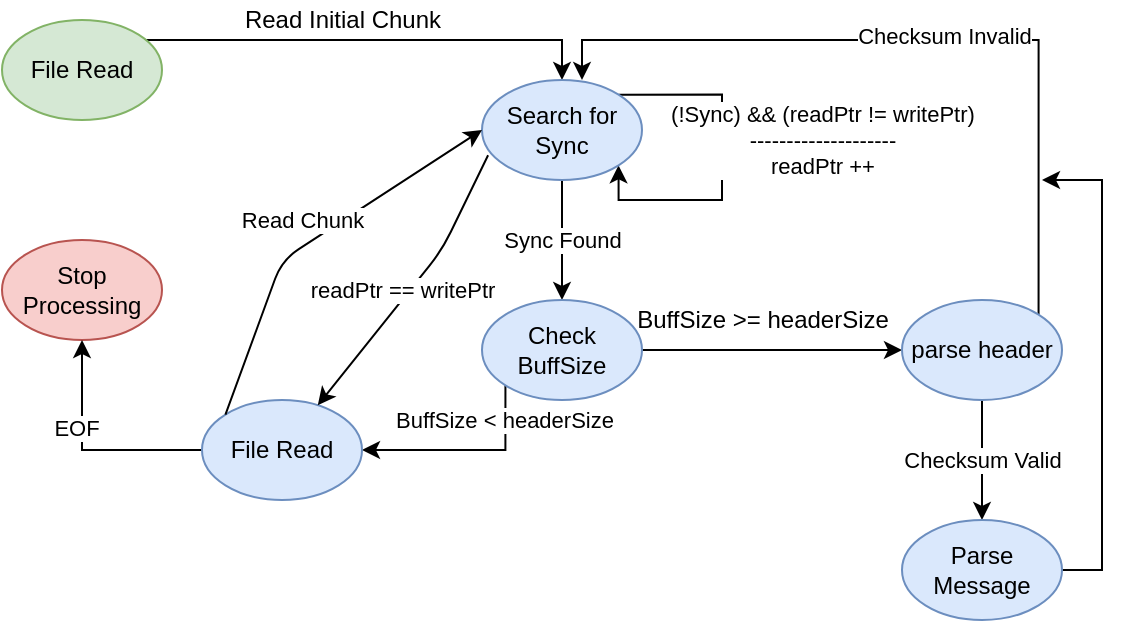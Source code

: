 <mxfile version="13.5.7" type="device"><diagram id="yuf2krELHWIQqWLZNlPm" name="Page-1"><mxGraphModel dx="813" dy="470" grid="1" gridSize="10" guides="1" tooltips="1" connect="1" arrows="1" fold="1" page="1" pageScale="1" pageWidth="850" pageHeight="1100" math="0" shadow="0"><root><mxCell id="0"/><mxCell id="1" parent="0"/><mxCell id="pee52xQygHnqUIQcrmH5-11" style="edgeStyle=orthogonalEdgeStyle;rounded=0;orthogonalLoop=1;jettySize=auto;html=1;exitX=1;exitY=0;exitDx=0;exitDy=0;" edge="1" parent="1" source="pee52xQygHnqUIQcrmH5-2" target="pee52xQygHnqUIQcrmH5-9"><mxGeometry relative="1" as="geometry"><Array as="points"><mxPoint x="168" y="100"/><mxPoint x="380" y="100"/></Array></mxGeometry></mxCell><mxCell id="pee52xQygHnqUIQcrmH5-2" value="File Read" style="ellipse;whiteSpace=wrap;html=1;fillColor=#d5e8d4;strokeColor=#82b366;" vertex="1" parent="1"><mxGeometry x="100" y="90" width="80" height="50" as="geometry"/></mxCell><mxCell id="pee52xQygHnqUIQcrmH5-16" style="edgeStyle=orthogonalEdgeStyle;rounded=0;orthogonalLoop=1;jettySize=auto;html=1;exitX=1;exitY=0;exitDx=0;exitDy=0;entryX=1;entryY=1;entryDx=0;entryDy=0;" edge="1" parent="1" source="pee52xQygHnqUIQcrmH5-9" target="pee52xQygHnqUIQcrmH5-9"><mxGeometry relative="1" as="geometry"><mxPoint x="450" y="180" as="targetPoint"/><Array as="points"><mxPoint x="460" y="127"/><mxPoint x="460" y="180"/><mxPoint x="408" y="180"/></Array></mxGeometry></mxCell><mxCell id="pee52xQygHnqUIQcrmH5-17" value="(!Sync) &amp;amp;&amp;amp; (readPtr != writePtr)&lt;br&gt;--------------------&lt;br&gt;readPtr ++" style="edgeLabel;html=1;align=center;verticalAlign=middle;resizable=0;points=[];" vertex="1" connectable="0" parent="pee52xQygHnqUIQcrmH5-16"><mxGeometry x="-0.404" y="-11" relative="1" as="geometry"><mxPoint x="61" y="22.42" as="offset"/></mxGeometry></mxCell><mxCell id="pee52xQygHnqUIQcrmH5-19" value="" style="edgeStyle=orthogonalEdgeStyle;rounded=0;orthogonalLoop=1;jettySize=auto;html=1;" edge="1" parent="1" source="pee52xQygHnqUIQcrmH5-9" target="pee52xQygHnqUIQcrmH5-18"><mxGeometry relative="1" as="geometry"/></mxCell><mxCell id="pee52xQygHnqUIQcrmH5-20" value="Sync Found" style="edgeLabel;html=1;align=center;verticalAlign=middle;resizable=0;points=[];" vertex="1" connectable="0" parent="pee52xQygHnqUIQcrmH5-19"><mxGeometry x="-0.25" relative="1" as="geometry"><mxPoint y="7" as="offset"/></mxGeometry></mxCell><mxCell id="pee52xQygHnqUIQcrmH5-9" value="Search for Sync" style="ellipse;whiteSpace=wrap;html=1;fillColor=#dae8fc;strokeColor=#6c8ebf;" vertex="1" parent="1"><mxGeometry x="340" y="120" width="80" height="50" as="geometry"/></mxCell><mxCell id="pee52xQygHnqUIQcrmH5-12" value="Read Initial Chunk" style="text;html=1;align=center;verticalAlign=middle;resizable=0;points=[];autosize=1;" vertex="1" parent="1"><mxGeometry x="215" y="80" width="110" height="20" as="geometry"/></mxCell><mxCell id="pee52xQygHnqUIQcrmH5-22" value="" style="edgeStyle=orthogonalEdgeStyle;rounded=0;orthogonalLoop=1;jettySize=auto;html=1;" edge="1" parent="1" source="pee52xQygHnqUIQcrmH5-18" target="pee52xQygHnqUIQcrmH5-21"><mxGeometry relative="1" as="geometry"/></mxCell><mxCell id="pee52xQygHnqUIQcrmH5-52" style="edgeStyle=orthogonalEdgeStyle;rounded=0;orthogonalLoop=1;jettySize=auto;html=1;exitX=0;exitY=1;exitDx=0;exitDy=0;entryX=1;entryY=0.5;entryDx=0;entryDy=0;" edge="1" parent="1" source="pee52xQygHnqUIQcrmH5-18" target="pee52xQygHnqUIQcrmH5-36"><mxGeometry relative="1" as="geometry"><Array as="points"><mxPoint x="352" y="305"/></Array></mxGeometry></mxCell><mxCell id="pee52xQygHnqUIQcrmH5-53" value="BuffSize &amp;lt; headerSize" style="edgeLabel;html=1;align=center;verticalAlign=middle;resizable=0;points=[];" vertex="1" connectable="0" parent="pee52xQygHnqUIQcrmH5-52"><mxGeometry x="0.118" y="-2" relative="1" as="geometry"><mxPoint x="24.27" y="-13.02" as="offset"/></mxGeometry></mxCell><mxCell id="pee52xQygHnqUIQcrmH5-18" value="Check BuffSize" style="ellipse;whiteSpace=wrap;html=1;fillColor=#dae8fc;strokeColor=#6c8ebf;" vertex="1" parent="1"><mxGeometry x="340" y="230" width="80" height="50" as="geometry"/></mxCell><mxCell id="pee52xQygHnqUIQcrmH5-26" value="" style="edgeStyle=orthogonalEdgeStyle;rounded=0;orthogonalLoop=1;jettySize=auto;html=1;" edge="1" parent="1" source="pee52xQygHnqUIQcrmH5-21" target="pee52xQygHnqUIQcrmH5-25"><mxGeometry relative="1" as="geometry"><Array as="points"><mxPoint x="590" y="300"/><mxPoint x="590" y="300"/></Array></mxGeometry></mxCell><mxCell id="pee52xQygHnqUIQcrmH5-27" value="Checksum Valid" style="edgeLabel;html=1;align=center;verticalAlign=middle;resizable=0;points=[];" vertex="1" connectable="0" parent="pee52xQygHnqUIQcrmH5-26"><mxGeometry x="0.25" relative="1" as="geometry"><mxPoint y="-8" as="offset"/></mxGeometry></mxCell><mxCell id="pee52xQygHnqUIQcrmH5-48" style="edgeStyle=orthogonalEdgeStyle;rounded=0;orthogonalLoop=1;jettySize=auto;html=1;exitX=1;exitY=0;exitDx=0;exitDy=0;entryX=0.625;entryY=0;entryDx=0;entryDy=0;entryPerimeter=0;" edge="1" parent="1" source="pee52xQygHnqUIQcrmH5-21" target="pee52xQygHnqUIQcrmH5-9"><mxGeometry relative="1" as="geometry"><mxPoint x="590" y="90" as="targetPoint"/><Array as="points"><mxPoint x="618" y="100"/><mxPoint x="390" y="100"/></Array></mxGeometry></mxCell><mxCell id="pee52xQygHnqUIQcrmH5-49" value="Checksum Invalid" style="edgeLabel;html=1;align=center;verticalAlign=middle;resizable=0;points=[];" vertex="1" connectable="0" parent="pee52xQygHnqUIQcrmH5-48"><mxGeometry x="-0.288" y="47" relative="1" as="geometry"><mxPoint x="-47" y="-49" as="offset"/></mxGeometry></mxCell><mxCell id="pee52xQygHnqUIQcrmH5-21" value="parse header" style="ellipse;whiteSpace=wrap;html=1;fillColor=#dae8fc;strokeColor=#6c8ebf;" vertex="1" parent="1"><mxGeometry x="550" y="230" width="80" height="50" as="geometry"/></mxCell><mxCell id="pee52xQygHnqUIQcrmH5-24" value="BuffSize &amp;gt;= headerSize" style="text;html=1;align=center;verticalAlign=middle;resizable=0;points=[];autosize=1;" vertex="1" parent="1"><mxGeometry x="410" y="230" width="140" height="20" as="geometry"/></mxCell><mxCell id="pee52xQygHnqUIQcrmH5-56" style="edgeStyle=orthogonalEdgeStyle;rounded=0;orthogonalLoop=1;jettySize=auto;html=1;exitX=1;exitY=0.5;exitDx=0;exitDy=0;" edge="1" parent="1" source="pee52xQygHnqUIQcrmH5-25"><mxGeometry relative="1" as="geometry"><mxPoint x="620" y="170" as="targetPoint"/><Array as="points"><mxPoint x="650" y="365"/><mxPoint x="650" y="170"/></Array></mxGeometry></mxCell><mxCell id="pee52xQygHnqUIQcrmH5-25" value="Parse Message" style="ellipse;whiteSpace=wrap;html=1;fillColor=#dae8fc;strokeColor=#6c8ebf;" vertex="1" parent="1"><mxGeometry x="550" y="340" width="80" height="50" as="geometry"/></mxCell><mxCell id="pee52xQygHnqUIQcrmH5-30" value="Stop Processing" style="ellipse;whiteSpace=wrap;html=1;fillColor=#f8cecc;strokeColor=#b85450;" vertex="1" parent="1"><mxGeometry x="100" y="200" width="80" height="50" as="geometry"/></mxCell><mxCell id="pee52xQygHnqUIQcrmH5-46" style="edgeStyle=orthogonalEdgeStyle;rounded=0;orthogonalLoop=1;jettySize=auto;html=1;exitX=0;exitY=0.5;exitDx=0;exitDy=0;" edge="1" parent="1" source="pee52xQygHnqUIQcrmH5-36" target="pee52xQygHnqUIQcrmH5-30"><mxGeometry relative="1" as="geometry"/></mxCell><mxCell id="pee52xQygHnqUIQcrmH5-47" value="EOF" style="edgeLabel;html=1;align=center;verticalAlign=middle;resizable=0;points=[];" vertex="1" connectable="0" parent="pee52xQygHnqUIQcrmH5-46"><mxGeometry x="0.043" y="-12" relative="1" as="geometry"><mxPoint x="-15" y="-11" as="offset"/></mxGeometry></mxCell><mxCell id="pee52xQygHnqUIQcrmH5-36" value="File Read" style="ellipse;whiteSpace=wrap;html=1;fillColor=#dae8fc;strokeColor=#6c8ebf;" vertex="1" parent="1"><mxGeometry x="200" y="280" width="80" height="50" as="geometry"/></mxCell><mxCell id="pee52xQygHnqUIQcrmH5-42" value="" style="endArrow=classic;html=1;exitX=0.038;exitY=0.752;exitDx=0;exitDy=0;exitPerimeter=0;" edge="1" parent="1" source="pee52xQygHnqUIQcrmH5-9" target="pee52xQygHnqUIQcrmH5-36"><mxGeometry width="50" height="50" relative="1" as="geometry"><mxPoint x="280" y="160" as="sourcePoint"/><mxPoint x="310" y="180" as="targetPoint"/><Array as="points"><mxPoint x="320" y="205"/></Array></mxGeometry></mxCell><mxCell id="pee52xQygHnqUIQcrmH5-43" value="readPtr == writePtr" style="edgeLabel;html=1;align=center;verticalAlign=middle;resizable=0;points=[];" vertex="1" connectable="0" parent="pee52xQygHnqUIQcrmH5-42"><mxGeometry x="0.483" y="-1" relative="1" as="geometry"><mxPoint x="18.51" y="-26.54" as="offset"/></mxGeometry></mxCell><mxCell id="pee52xQygHnqUIQcrmH5-44" value="" style="endArrow=classic;html=1;entryX=0;entryY=0.5;entryDx=0;entryDy=0;exitX=0;exitY=0;exitDx=0;exitDy=0;" edge="1" parent="1" source="pee52xQygHnqUIQcrmH5-36" target="pee52xQygHnqUIQcrmH5-9"><mxGeometry width="50" height="50" relative="1" as="geometry"><mxPoint x="230" y="210" as="sourcePoint"/><mxPoint x="280" y="160" as="targetPoint"/><Array as="points"><mxPoint x="240" y="210"/></Array></mxGeometry></mxCell><mxCell id="pee52xQygHnqUIQcrmH5-45" value="Read Chunk" style="edgeLabel;html=1;align=center;verticalAlign=middle;resizable=0;points=[];" vertex="1" connectable="0" parent="pee52xQygHnqUIQcrmH5-44"><mxGeometry x="0.27" y="2" relative="1" as="geometry"><mxPoint x="-27.35" y="6.67" as="offset"/></mxGeometry></mxCell></root></mxGraphModel></diagram></mxfile>
